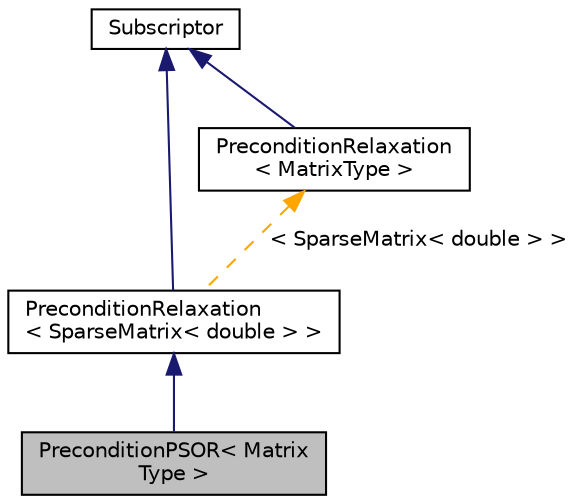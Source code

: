 digraph "PreconditionPSOR&lt; MatrixType &gt;"
{
 // LATEX_PDF_SIZE
  edge [fontname="Helvetica",fontsize="10",labelfontname="Helvetica",labelfontsize="10"];
  node [fontname="Helvetica",fontsize="10",shape=record];
  Node1 [label="PreconditionPSOR\< Matrix\lType \>",height=0.2,width=0.4,color="black", fillcolor="grey75", style="filled", fontcolor="black",tooltip=" "];
  Node2 -> Node1 [dir="back",color="midnightblue",fontsize="10",style="solid",fontname="Helvetica"];
  Node2 [label="PreconditionRelaxation\l\< SparseMatrix\< double \> \>",height=0.2,width=0.4,color="black", fillcolor="white", style="filled",URL="$classPreconditionRelaxation.html",tooltip=" "];
  Node3 -> Node2 [dir="back",color="midnightblue",fontsize="10",style="solid",fontname="Helvetica"];
  Node3 [label="Subscriptor",height=0.2,width=0.4,color="black", fillcolor="white", style="filled",URL="$classSubscriptor.html",tooltip=" "];
  Node4 -> Node2 [dir="back",color="orange",fontsize="10",style="dashed",label=" \< SparseMatrix\< double \> \>" ,fontname="Helvetica"];
  Node4 [label="PreconditionRelaxation\l\< MatrixType \>",height=0.2,width=0.4,color="black", fillcolor="white", style="filled",URL="$classPreconditionRelaxation.html",tooltip=" "];
  Node3 -> Node4 [dir="back",color="midnightblue",fontsize="10",style="solid",fontname="Helvetica"];
}
